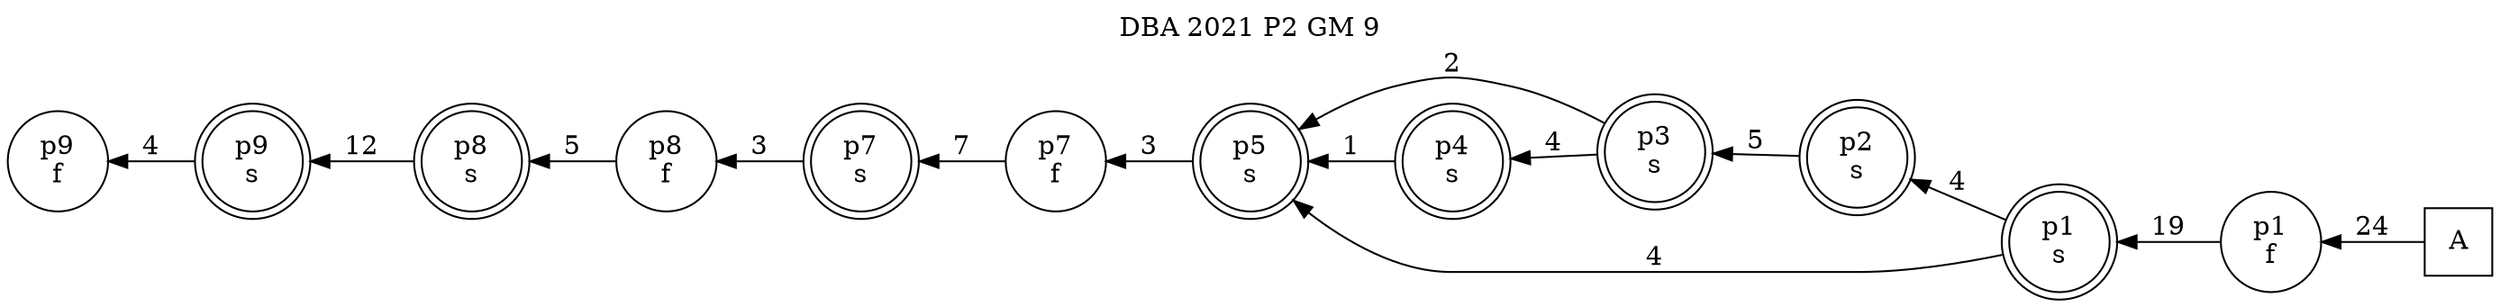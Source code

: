 digraph DBA_2021_P2_GM_9_GOOD {
labelloc="tl"
label= " DBA 2021 P2 GM 9 "
rankdir="RL";
"A" [shape="square" label="A"]
"p1_f" [shape="circle" label="p1
f"]
"p1_s" [shape="doublecircle" label="p1
s"]
"p2_s" [shape="doublecircle" label="p2
s"]
"p3_s" [shape="doublecircle" label="p3
s"]
"p5_s" [shape="doublecircle" label="p5
s"]
"p4_s" [shape="doublecircle" label="p4
s"]
"p7_f" [shape="circle" label="p7
f"]
"p7_s" [shape="doublecircle" label="p7
s"]
"p8_f" [shape="circle" label="p8
f"]
"p8_s" [shape="doublecircle" label="p8
s"]
"p9_s" [shape="doublecircle" label="p9
s"]
"p9_f" [shape="circle" label="p9
f"]
"A" -> "p1_f" [ label=24]
"p1_f" -> "p1_s" [ label=19]
"p1_s" -> "p2_s" [ label=4]
"p1_s" -> "p5_s" [ label=4]
"p2_s" -> "p3_s" [ label=5]
"p3_s" -> "p5_s" [ label=2]
"p3_s" -> "p4_s" [ label=4]
"p5_s" -> "p7_f" [ label=3]
"p4_s" -> "p5_s" [ label=1]
"p7_f" -> "p7_s" [ label=7]
"p7_s" -> "p8_f" [ label=3]
"p8_f" -> "p8_s" [ label=5]
"p8_s" -> "p9_s" [ label=12]
"p9_s" -> "p9_f" [ label=4]
}

